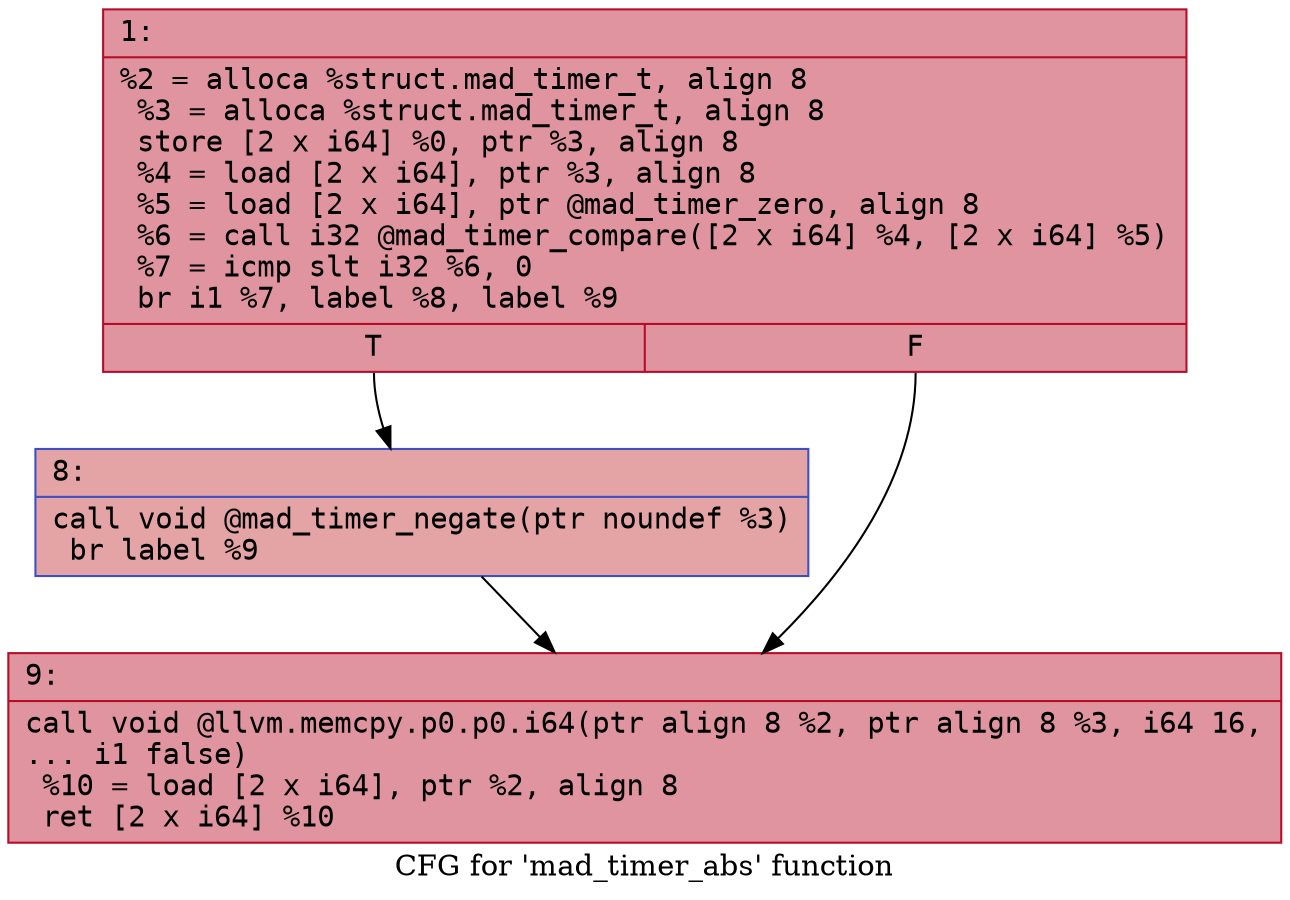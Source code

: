 digraph "CFG for 'mad_timer_abs' function" {
	label="CFG for 'mad_timer_abs' function";

	Node0x6000004be080 [shape=record,color="#b70d28ff", style=filled, fillcolor="#b70d2870" fontname="Courier",label="{1:\l|  %2 = alloca %struct.mad_timer_t, align 8\l  %3 = alloca %struct.mad_timer_t, align 8\l  store [2 x i64] %0, ptr %3, align 8\l  %4 = load [2 x i64], ptr %3, align 8\l  %5 = load [2 x i64], ptr @mad_timer_zero, align 8\l  %6 = call i32 @mad_timer_compare([2 x i64] %4, [2 x i64] %5)\l  %7 = icmp slt i32 %6, 0\l  br i1 %7, label %8, label %9\l|{<s0>T|<s1>F}}"];
	Node0x6000004be080:s0 -> Node0x6000004be0d0[tooltip="1 -> 8\nProbability 37.50%" ];
	Node0x6000004be080:s1 -> Node0x6000004be120[tooltip="1 -> 9\nProbability 62.50%" ];
	Node0x6000004be0d0 [shape=record,color="#3d50c3ff", style=filled, fillcolor="#c32e3170" fontname="Courier",label="{8:\l|  call void @mad_timer_negate(ptr noundef %3)\l  br label %9\l}"];
	Node0x6000004be0d0 -> Node0x6000004be120[tooltip="8 -> 9\nProbability 100.00%" ];
	Node0x6000004be120 [shape=record,color="#b70d28ff", style=filled, fillcolor="#b70d2870" fontname="Courier",label="{9:\l|  call void @llvm.memcpy.p0.p0.i64(ptr align 8 %2, ptr align 8 %3, i64 16,\l... i1 false)\l  %10 = load [2 x i64], ptr %2, align 8\l  ret [2 x i64] %10\l}"];
}
